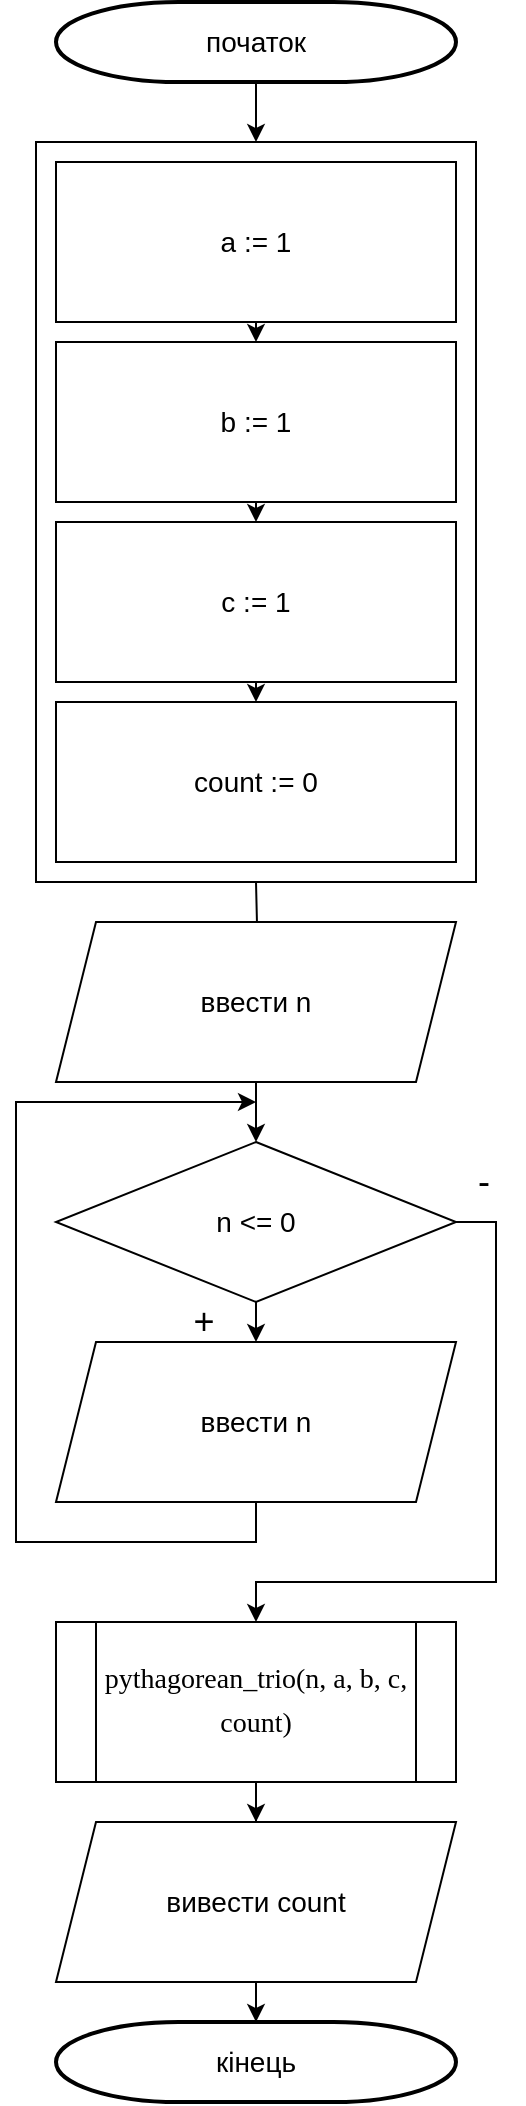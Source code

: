 <mxfile version="13.9.9" type="device"><diagram id="pFNtjih7g_7s4je0NeT9" name="Страница 1"><mxGraphModel dx="852" dy="494" grid="1" gridSize="10" guides="1" tooltips="1" connect="1" arrows="1" fold="1" page="1" pageScale="1" pageWidth="827" pageHeight="1169" math="0" shadow="0"><root><mxCell id="0"/><mxCell id="1" parent="0"/><mxCell id="1bT1kiqsrOXWRvwJCgPR-1" value="" style="rounded=0;whiteSpace=wrap;html=1;" parent="1" vertex="1"><mxGeometry x="310" y="110" width="220" height="370" as="geometry"/></mxCell><mxCell id="1bT1kiqsrOXWRvwJCgPR-2" value="" style="edgeStyle=orthogonalEdgeStyle;rounded=0;orthogonalLoop=1;jettySize=auto;html=1;" parent="1" source="1bT1kiqsrOXWRvwJCgPR-3" edge="1"><mxGeometry relative="1" as="geometry"><mxPoint x="420" y="110" as="targetPoint"/></mxGeometry></mxCell><mxCell id="1bT1kiqsrOXWRvwJCgPR-3" value="&lt;font style=&quot;font-size: 14px&quot;&gt;початок&lt;/font&gt;" style="strokeWidth=2;html=1;shape=mxgraph.flowchart.terminator;whiteSpace=wrap;" parent="1" vertex="1"><mxGeometry x="320" y="40" width="200" height="40" as="geometry"/></mxCell><mxCell id="1bT1kiqsrOXWRvwJCgPR-6" value="&lt;font style=&quot;font-size: 14px&quot;&gt;кінець&lt;/font&gt;" style="strokeWidth=2;html=1;shape=mxgraph.flowchart.terminator;whiteSpace=wrap;" parent="1" vertex="1"><mxGeometry x="320" y="1050" width="200" height="40" as="geometry"/></mxCell><mxCell id="1bT1kiqsrOXWRvwJCgPR-7" style="edgeStyle=orthogonalEdgeStyle;rounded=0;orthogonalLoop=1;jettySize=auto;html=1;exitX=0.5;exitY=1;exitDx=0;exitDy=0;entryX=0.5;entryY=0;entryDx=0;entryDy=0;" parent="1" source="1bT1kiqsrOXWRvwJCgPR-8" target="1bT1kiqsrOXWRvwJCgPR-10" edge="1"><mxGeometry relative="1" as="geometry"/></mxCell><mxCell id="1bT1kiqsrOXWRvwJCgPR-8" value="&lt;font style=&quot;font-size: 14px&quot;&gt;a := 1&lt;/font&gt;" style="rounded=0;whiteSpace=wrap;html=1;" parent="1" vertex="1"><mxGeometry x="320" y="120" width="200" height="80" as="geometry"/></mxCell><mxCell id="1bT1kiqsrOXWRvwJCgPR-9" style="edgeStyle=orthogonalEdgeStyle;rounded=0;orthogonalLoop=1;jettySize=auto;html=1;exitX=0.5;exitY=1;exitDx=0;exitDy=0;entryX=0.5;entryY=0;entryDx=0;entryDy=0;" parent="1" source="1bT1kiqsrOXWRvwJCgPR-10" target="1bT1kiqsrOXWRvwJCgPR-12" edge="1"><mxGeometry relative="1" as="geometry"/></mxCell><mxCell id="1bT1kiqsrOXWRvwJCgPR-10" value="&lt;font style=&quot;font-size: 14px&quot;&gt;b := 1&lt;/font&gt;" style="rounded=0;whiteSpace=wrap;html=1;" parent="1" vertex="1"><mxGeometry x="320" y="210" width="200" height="80" as="geometry"/></mxCell><mxCell id="1bT1kiqsrOXWRvwJCgPR-11" style="edgeStyle=orthogonalEdgeStyle;rounded=0;orthogonalLoop=1;jettySize=auto;html=1;exitX=0.5;exitY=1;exitDx=0;exitDy=0;entryX=0.5;entryY=0;entryDx=0;entryDy=0;" parent="1" source="1bT1kiqsrOXWRvwJCgPR-12" target="1bT1kiqsrOXWRvwJCgPR-14" edge="1"><mxGeometry relative="1" as="geometry"/></mxCell><mxCell id="1bT1kiqsrOXWRvwJCgPR-12" value="&lt;font style=&quot;font-size: 14px&quot;&gt;c := 1&lt;/font&gt;" style="rounded=0;whiteSpace=wrap;html=1;" parent="1" vertex="1"><mxGeometry x="320" y="300" width="200" height="80" as="geometry"/></mxCell><mxCell id="RaJNnjhvNF4w8ShdZF-g-24" value="" style="edgeStyle=orthogonalEdgeStyle;rounded=0;orthogonalLoop=1;jettySize=auto;html=1;" edge="1" parent="1" target="RaJNnjhvNF4w8ShdZF-g-16"><mxGeometry relative="1" as="geometry"><mxPoint x="420" y="480" as="sourcePoint"/></mxGeometry></mxCell><mxCell id="1bT1kiqsrOXWRvwJCgPR-14" value="&lt;font style=&quot;font-size: 14px&quot;&gt;count := 0&lt;/font&gt;" style="rounded=0;whiteSpace=wrap;html=1;" parent="1" vertex="1"><mxGeometry x="320" y="390" width="200" height="80" as="geometry"/></mxCell><mxCell id="1bT1kiqsrOXWRvwJCgPR-23" value="" style="edgeStyle=orthogonalEdgeStyle;rounded=0;orthogonalLoop=1;jettySize=auto;html=1;" parent="1" source="1bT1kiqsrOXWRvwJCgPR-18" target="1bT1kiqsrOXWRvwJCgPR-21" edge="1"><mxGeometry relative="1" as="geometry"/></mxCell><mxCell id="1bT1kiqsrOXWRvwJCgPR-18" value="&lt;p class=&quot;MsoNormal&quot;&gt;&lt;span style=&quot;font-family: &amp;#34;times new roman&amp;#34; , serif&quot;&gt;&lt;font style=&quot;font-size: 14px&quot;&gt;pythagorean_trio(n, a, b, c, count)&lt;/font&gt;&lt;span style=&quot;font-size: 14pt&quot;&gt;&lt;/span&gt;&lt;/span&gt;&lt;/p&gt;" style="shape=process;whiteSpace=wrap;html=1;backgroundOutline=1;" parent="1" vertex="1"><mxGeometry x="320" y="850" width="200" height="80" as="geometry"/></mxCell><mxCell id="1bT1kiqsrOXWRvwJCgPR-22" value="" style="edgeStyle=orthogonalEdgeStyle;rounded=0;orthogonalLoop=1;jettySize=auto;html=1;" parent="1" source="1bT1kiqsrOXWRvwJCgPR-21" target="1bT1kiqsrOXWRvwJCgPR-6" edge="1"><mxGeometry relative="1" as="geometry"/></mxCell><mxCell id="1bT1kiqsrOXWRvwJCgPR-21" value="&lt;font style=&quot;font-size: 14px&quot;&gt;вивести count&lt;/font&gt;" style="shape=parallelogram;perimeter=parallelogramPerimeter;whiteSpace=wrap;html=1;fixedSize=1;" parent="1" vertex="1"><mxGeometry x="320" y="950" width="200" height="80" as="geometry"/></mxCell><mxCell id="RaJNnjhvNF4w8ShdZF-g-15" style="edgeStyle=orthogonalEdgeStyle;rounded=0;orthogonalLoop=1;jettySize=auto;html=1;exitX=0.5;exitY=1;exitDx=0;exitDy=0;" edge="1" parent="1" source="RaJNnjhvNF4w8ShdZF-g-16" target="RaJNnjhvNF4w8ShdZF-g-19"><mxGeometry relative="1" as="geometry"/></mxCell><mxCell id="RaJNnjhvNF4w8ShdZF-g-16" value="&lt;font style=&quot;font-size: 14px&quot;&gt;ввести n&lt;/font&gt;" style="shape=parallelogram;perimeter=parallelogramPerimeter;whiteSpace=wrap;html=1;fixedSize=1;" vertex="1" parent="1"><mxGeometry x="320" y="500" width="200" height="80" as="geometry"/></mxCell><mxCell id="RaJNnjhvNF4w8ShdZF-g-17" style="edgeStyle=orthogonalEdgeStyle;rounded=0;orthogonalLoop=1;jettySize=auto;html=1;exitX=0.5;exitY=1;exitDx=0;exitDy=0;entryX=0.5;entryY=0;entryDx=0;entryDy=0;" edge="1" parent="1" source="RaJNnjhvNF4w8ShdZF-g-19" target="RaJNnjhvNF4w8ShdZF-g-22"><mxGeometry relative="1" as="geometry"/></mxCell><mxCell id="RaJNnjhvNF4w8ShdZF-g-18" style="edgeStyle=orthogonalEdgeStyle;rounded=0;orthogonalLoop=1;jettySize=auto;html=1;exitX=1;exitY=0.5;exitDx=0;exitDy=0;entryX=0.5;entryY=0;entryDx=0;entryDy=0;" edge="1" parent="1" source="RaJNnjhvNF4w8ShdZF-g-19"><mxGeometry relative="1" as="geometry"><Array as="points"><mxPoint x="540" y="650"/><mxPoint x="540" y="830"/><mxPoint x="420" y="830"/></Array><mxPoint x="420" y="850" as="targetPoint"/></mxGeometry></mxCell><mxCell id="RaJNnjhvNF4w8ShdZF-g-19" value="&lt;font style=&quot;font-size: 14px&quot;&gt;n &amp;lt;= 0&lt;/font&gt;" style="rhombus;whiteSpace=wrap;html=1;" vertex="1" parent="1"><mxGeometry x="320" y="610" width="200" height="80" as="geometry"/></mxCell><mxCell id="RaJNnjhvNF4w8ShdZF-g-20" value="&lt;font style=&quot;font-size: 18px&quot;&gt;+&lt;/font&gt;" style="text;html=1;strokeColor=none;fillColor=none;align=center;verticalAlign=middle;whiteSpace=wrap;rounded=0;" vertex="1" parent="1"><mxGeometry x="374" y="690" width="40" height="20" as="geometry"/></mxCell><mxCell id="RaJNnjhvNF4w8ShdZF-g-21" style="edgeStyle=orthogonalEdgeStyle;rounded=0;orthogonalLoop=1;jettySize=auto;html=1;exitX=0.5;exitY=1;exitDx=0;exitDy=0;" edge="1" parent="1" source="RaJNnjhvNF4w8ShdZF-g-22"><mxGeometry relative="1" as="geometry"><mxPoint x="420" y="590" as="targetPoint"/><Array as="points"><mxPoint x="420" y="810"/><mxPoint x="300" y="810"/><mxPoint x="300" y="590"/></Array></mxGeometry></mxCell><mxCell id="RaJNnjhvNF4w8ShdZF-g-22" value="&lt;font style=&quot;font-size: 14px&quot;&gt;ввести n&lt;/font&gt;" style="shape=parallelogram;perimeter=parallelogramPerimeter;whiteSpace=wrap;html=1;fixedSize=1;" vertex="1" parent="1"><mxGeometry x="320" y="710" width="200" height="80" as="geometry"/></mxCell><mxCell id="RaJNnjhvNF4w8ShdZF-g-23" value="&lt;font style=&quot;font-size: 18px&quot;&gt;-&lt;/font&gt;" style="text;html=1;strokeColor=none;fillColor=none;align=center;verticalAlign=middle;whiteSpace=wrap;rounded=0;" vertex="1" parent="1"><mxGeometry x="514" y="620" width="40" height="20" as="geometry"/></mxCell></root></mxGraphModel></diagram></mxfile>